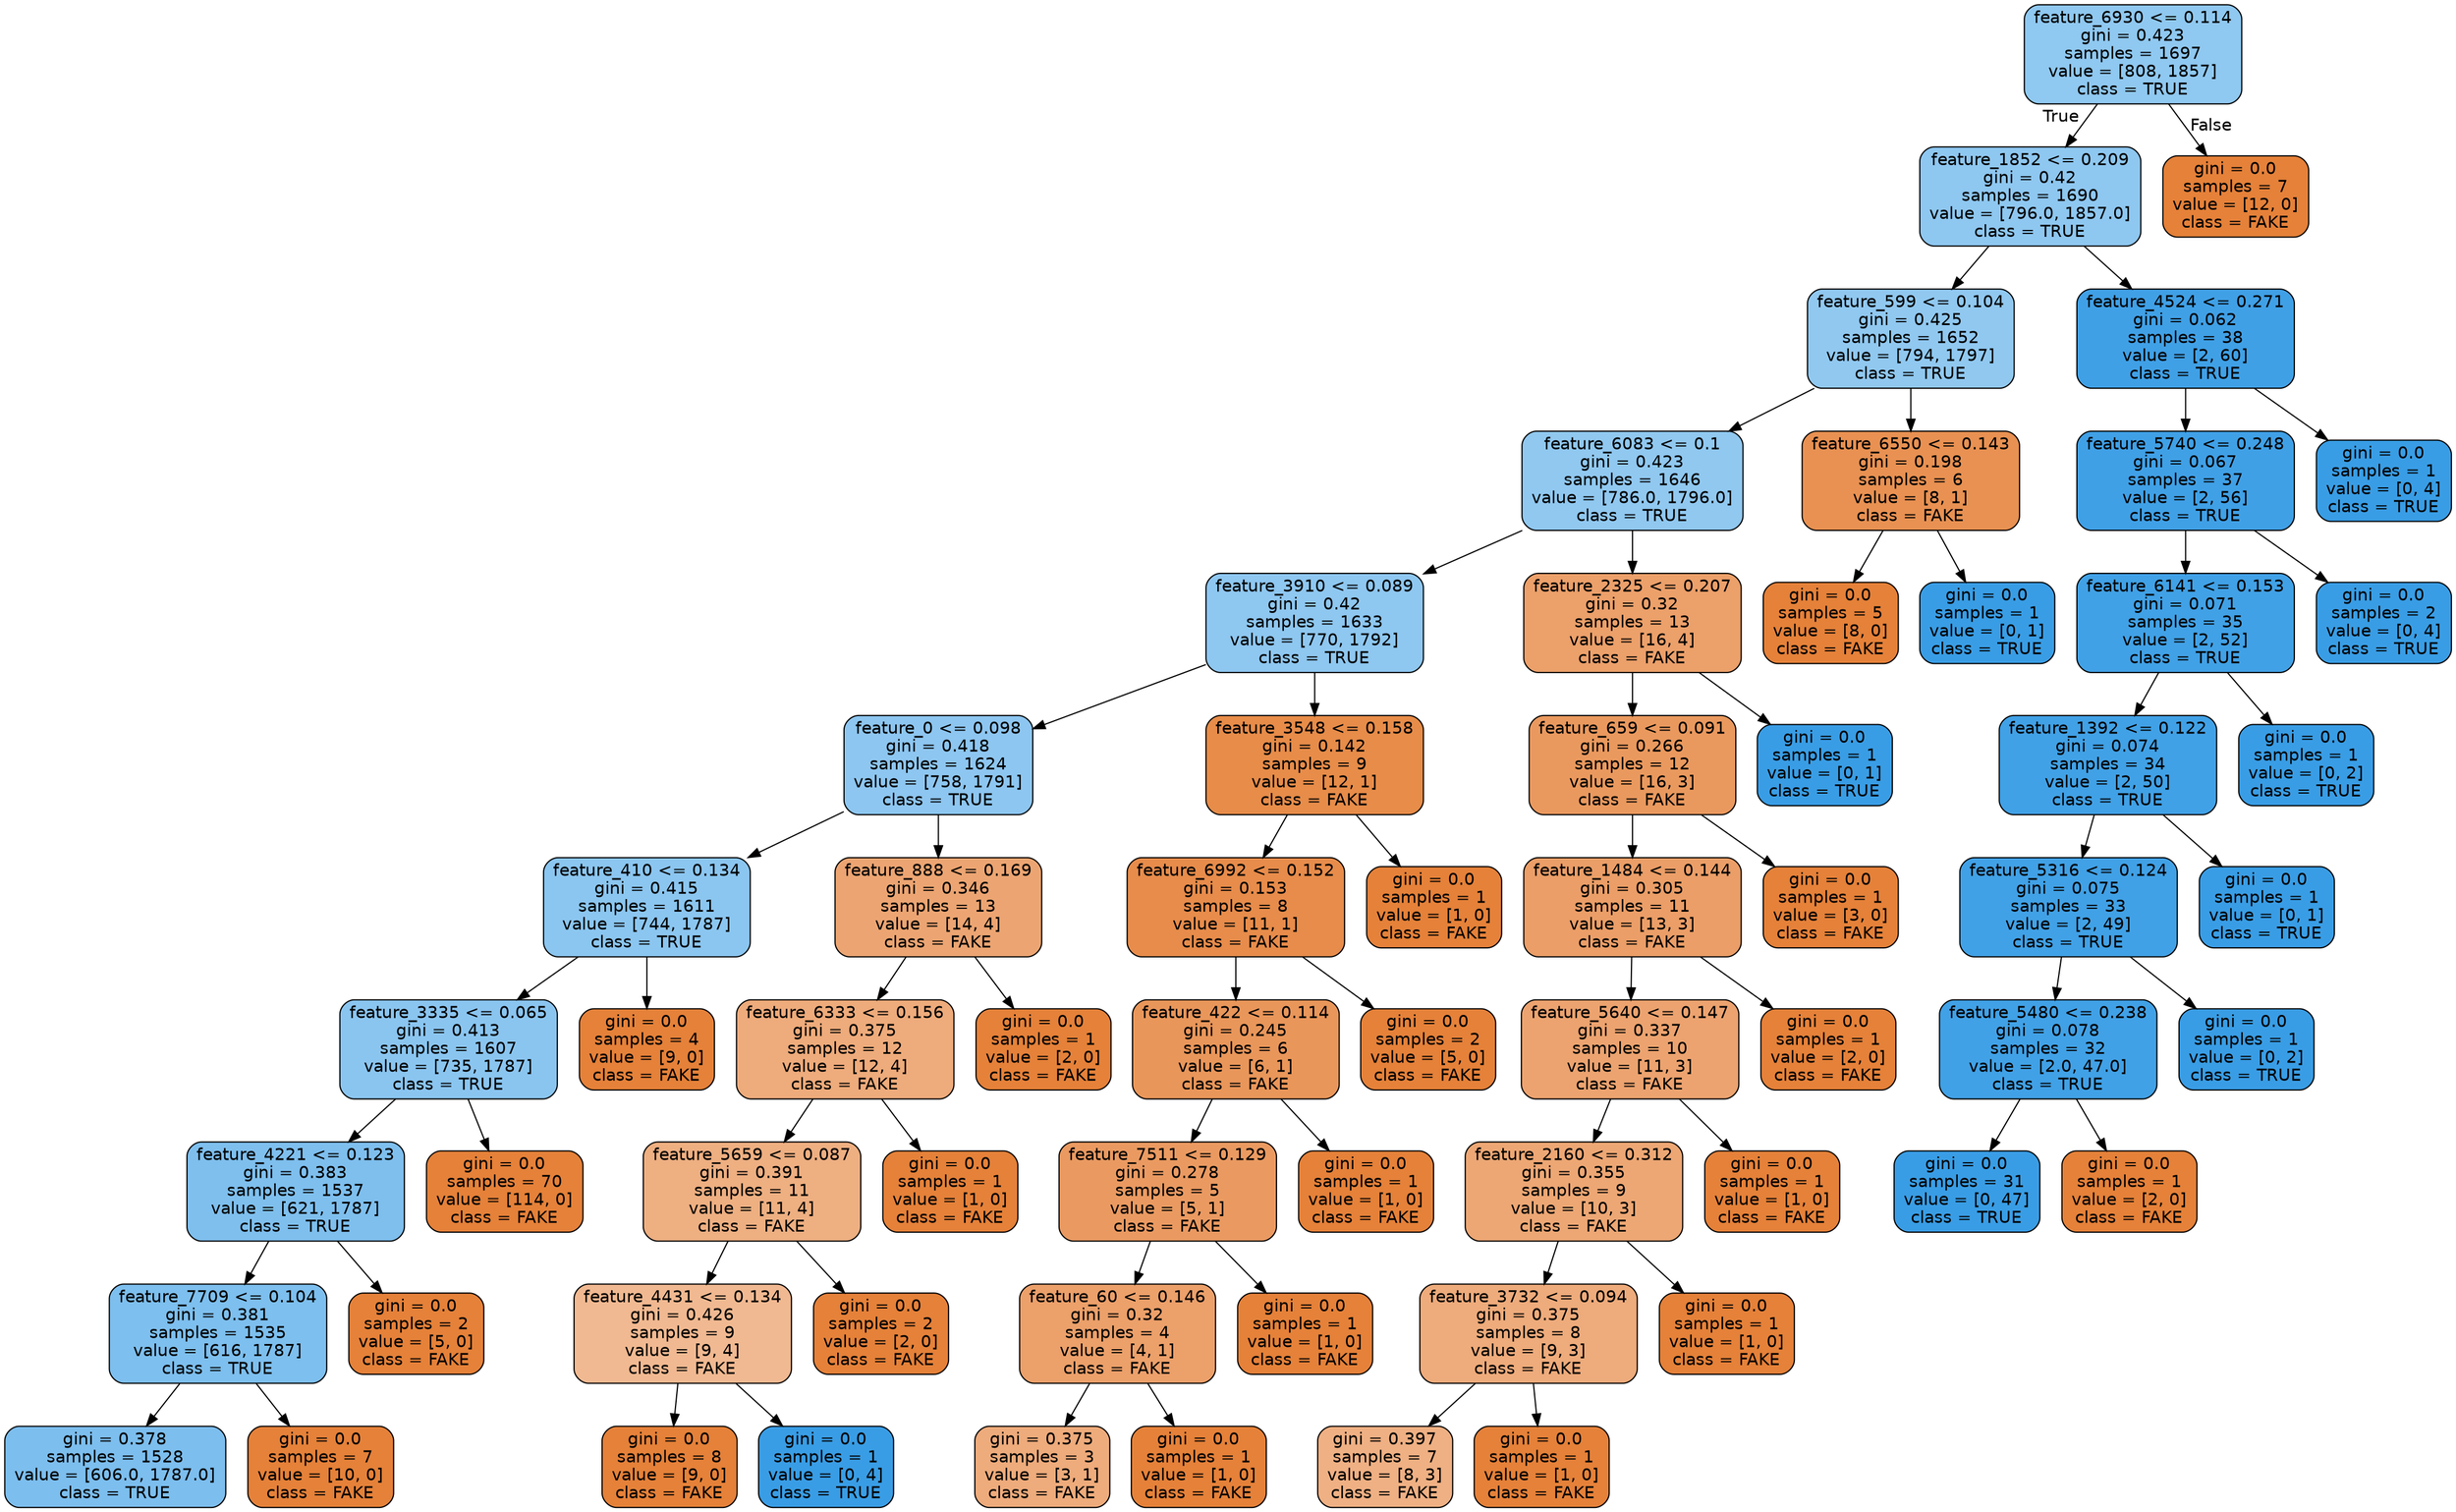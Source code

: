 digraph Tree {
node [shape=box, style="filled, rounded", color="black", fontname="helvetica"] ;
edge [fontname="helvetica"] ;
0 [label="feature_6930 <= 0.114\ngini = 0.423\nsamples = 1697\nvalue = [808, 1857]\nclass = TRUE", fillcolor="#8fc8f0"] ;
1 [label="feature_1852 <= 0.209\ngini = 0.42\nsamples = 1690\nvalue = [796.0, 1857.0]\nclass = TRUE", fillcolor="#8ec7f0"] ;
0 -> 1 [labeldistance=2.5, labelangle=45, headlabel="True"] ;
2 [label="feature_599 <= 0.104\ngini = 0.425\nsamples = 1652\nvalue = [794, 1797]\nclass = TRUE", fillcolor="#90c8f0"] ;
1 -> 2 ;
3 [label="feature_6083 <= 0.1\ngini = 0.423\nsamples = 1646\nvalue = [786.0, 1796.0]\nclass = TRUE", fillcolor="#90c8f0"] ;
2 -> 3 ;
4 [label="feature_3910 <= 0.089\ngini = 0.42\nsamples = 1633\nvalue = [770, 1792]\nclass = TRUE", fillcolor="#8ec7f0"] ;
3 -> 4 ;
5 [label="feature_0 <= 0.098\ngini = 0.418\nsamples = 1624\nvalue = [758, 1791]\nclass = TRUE", fillcolor="#8dc6f0"] ;
4 -> 5 ;
6 [label="feature_410 <= 0.134\ngini = 0.415\nsamples = 1611\nvalue = [744, 1787]\nclass = TRUE", fillcolor="#8bc6f0"] ;
5 -> 6 ;
7 [label="feature_3335 <= 0.065\ngini = 0.413\nsamples = 1607\nvalue = [735, 1787]\nclass = TRUE", fillcolor="#8ac5f0"] ;
6 -> 7 ;
8 [label="feature_4221 <= 0.123\ngini = 0.383\nsamples = 1537\nvalue = [621, 1787]\nclass = TRUE", fillcolor="#7ebfee"] ;
7 -> 8 ;
9 [label="feature_7709 <= 0.104\ngini = 0.381\nsamples = 1535\nvalue = [616, 1787]\nclass = TRUE", fillcolor="#7dbfee"] ;
8 -> 9 ;
10 [label="gini = 0.378\nsamples = 1528\nvalue = [606.0, 1787.0]\nclass = TRUE", fillcolor="#7cbeee"] ;
9 -> 10 ;
11 [label="gini = 0.0\nsamples = 7\nvalue = [10, 0]\nclass = FAKE", fillcolor="#e58139"] ;
9 -> 11 ;
12 [label="gini = 0.0\nsamples = 2\nvalue = [5, 0]\nclass = FAKE", fillcolor="#e58139"] ;
8 -> 12 ;
13 [label="gini = 0.0\nsamples = 70\nvalue = [114, 0]\nclass = FAKE", fillcolor="#e58139"] ;
7 -> 13 ;
14 [label="gini = 0.0\nsamples = 4\nvalue = [9, 0]\nclass = FAKE", fillcolor="#e58139"] ;
6 -> 14 ;
15 [label="feature_888 <= 0.169\ngini = 0.346\nsamples = 13\nvalue = [14, 4]\nclass = FAKE", fillcolor="#eca572"] ;
5 -> 15 ;
16 [label="feature_6333 <= 0.156\ngini = 0.375\nsamples = 12\nvalue = [12, 4]\nclass = FAKE", fillcolor="#eeab7b"] ;
15 -> 16 ;
17 [label="feature_5659 <= 0.087\ngini = 0.391\nsamples = 11\nvalue = [11, 4]\nclass = FAKE", fillcolor="#eeaf81"] ;
16 -> 17 ;
18 [label="feature_4431 <= 0.134\ngini = 0.426\nsamples = 9\nvalue = [9, 4]\nclass = FAKE", fillcolor="#f1b991"] ;
17 -> 18 ;
19 [label="gini = 0.0\nsamples = 8\nvalue = [9, 0]\nclass = FAKE", fillcolor="#e58139"] ;
18 -> 19 ;
20 [label="gini = 0.0\nsamples = 1\nvalue = [0, 4]\nclass = TRUE", fillcolor="#399de5"] ;
18 -> 20 ;
21 [label="gini = 0.0\nsamples = 2\nvalue = [2, 0]\nclass = FAKE", fillcolor="#e58139"] ;
17 -> 21 ;
22 [label="gini = 0.0\nsamples = 1\nvalue = [1, 0]\nclass = FAKE", fillcolor="#e58139"] ;
16 -> 22 ;
23 [label="gini = 0.0\nsamples = 1\nvalue = [2, 0]\nclass = FAKE", fillcolor="#e58139"] ;
15 -> 23 ;
24 [label="feature_3548 <= 0.158\ngini = 0.142\nsamples = 9\nvalue = [12, 1]\nclass = FAKE", fillcolor="#e78c49"] ;
4 -> 24 ;
25 [label="feature_6992 <= 0.152\ngini = 0.153\nsamples = 8\nvalue = [11, 1]\nclass = FAKE", fillcolor="#e78c4b"] ;
24 -> 25 ;
26 [label="feature_422 <= 0.114\ngini = 0.245\nsamples = 6\nvalue = [6, 1]\nclass = FAKE", fillcolor="#e9965a"] ;
25 -> 26 ;
27 [label="feature_7511 <= 0.129\ngini = 0.278\nsamples = 5\nvalue = [5, 1]\nclass = FAKE", fillcolor="#ea9a61"] ;
26 -> 27 ;
28 [label="feature_60 <= 0.146\ngini = 0.32\nsamples = 4\nvalue = [4, 1]\nclass = FAKE", fillcolor="#eca06a"] ;
27 -> 28 ;
29 [label="gini = 0.375\nsamples = 3\nvalue = [3, 1]\nclass = FAKE", fillcolor="#eeab7b"] ;
28 -> 29 ;
30 [label="gini = 0.0\nsamples = 1\nvalue = [1, 0]\nclass = FAKE", fillcolor="#e58139"] ;
28 -> 30 ;
31 [label="gini = 0.0\nsamples = 1\nvalue = [1, 0]\nclass = FAKE", fillcolor="#e58139"] ;
27 -> 31 ;
32 [label="gini = 0.0\nsamples = 1\nvalue = [1, 0]\nclass = FAKE", fillcolor="#e58139"] ;
26 -> 32 ;
33 [label="gini = 0.0\nsamples = 2\nvalue = [5, 0]\nclass = FAKE", fillcolor="#e58139"] ;
25 -> 33 ;
34 [label="gini = 0.0\nsamples = 1\nvalue = [1, 0]\nclass = FAKE", fillcolor="#e58139"] ;
24 -> 34 ;
35 [label="feature_2325 <= 0.207\ngini = 0.32\nsamples = 13\nvalue = [16, 4]\nclass = FAKE", fillcolor="#eca06a"] ;
3 -> 35 ;
36 [label="feature_659 <= 0.091\ngini = 0.266\nsamples = 12\nvalue = [16, 3]\nclass = FAKE", fillcolor="#ea995e"] ;
35 -> 36 ;
37 [label="feature_1484 <= 0.144\ngini = 0.305\nsamples = 11\nvalue = [13, 3]\nclass = FAKE", fillcolor="#eb9e67"] ;
36 -> 37 ;
38 [label="feature_5640 <= 0.147\ngini = 0.337\nsamples = 10\nvalue = [11, 3]\nclass = FAKE", fillcolor="#eca36f"] ;
37 -> 38 ;
39 [label="feature_2160 <= 0.312\ngini = 0.355\nsamples = 9\nvalue = [10, 3]\nclass = FAKE", fillcolor="#eda774"] ;
38 -> 39 ;
40 [label="feature_3732 <= 0.094\ngini = 0.375\nsamples = 8\nvalue = [9, 3]\nclass = FAKE", fillcolor="#eeab7b"] ;
39 -> 40 ;
41 [label="gini = 0.397\nsamples = 7\nvalue = [8, 3]\nclass = FAKE", fillcolor="#efb083"] ;
40 -> 41 ;
42 [label="gini = 0.0\nsamples = 1\nvalue = [1, 0]\nclass = FAKE", fillcolor="#e58139"] ;
40 -> 42 ;
43 [label="gini = 0.0\nsamples = 1\nvalue = [1, 0]\nclass = FAKE", fillcolor="#e58139"] ;
39 -> 43 ;
44 [label="gini = 0.0\nsamples = 1\nvalue = [1, 0]\nclass = FAKE", fillcolor="#e58139"] ;
38 -> 44 ;
45 [label="gini = 0.0\nsamples = 1\nvalue = [2, 0]\nclass = FAKE", fillcolor="#e58139"] ;
37 -> 45 ;
46 [label="gini = 0.0\nsamples = 1\nvalue = [3, 0]\nclass = FAKE", fillcolor="#e58139"] ;
36 -> 46 ;
47 [label="gini = 0.0\nsamples = 1\nvalue = [0, 1]\nclass = TRUE", fillcolor="#399de5"] ;
35 -> 47 ;
48 [label="feature_6550 <= 0.143\ngini = 0.198\nsamples = 6\nvalue = [8, 1]\nclass = FAKE", fillcolor="#e89152"] ;
2 -> 48 ;
49 [label="gini = 0.0\nsamples = 5\nvalue = [8, 0]\nclass = FAKE", fillcolor="#e58139"] ;
48 -> 49 ;
50 [label="gini = 0.0\nsamples = 1\nvalue = [0, 1]\nclass = TRUE", fillcolor="#399de5"] ;
48 -> 50 ;
51 [label="feature_4524 <= 0.271\ngini = 0.062\nsamples = 38\nvalue = [2, 60]\nclass = TRUE", fillcolor="#40a0e6"] ;
1 -> 51 ;
52 [label="feature_5740 <= 0.248\ngini = 0.067\nsamples = 37\nvalue = [2, 56]\nclass = TRUE", fillcolor="#40a0e6"] ;
51 -> 52 ;
53 [label="feature_6141 <= 0.153\ngini = 0.071\nsamples = 35\nvalue = [2, 52]\nclass = TRUE", fillcolor="#41a1e6"] ;
52 -> 53 ;
54 [label="feature_1392 <= 0.122\ngini = 0.074\nsamples = 34\nvalue = [2, 50]\nclass = TRUE", fillcolor="#41a1e6"] ;
53 -> 54 ;
55 [label="feature_5316 <= 0.124\ngini = 0.075\nsamples = 33\nvalue = [2, 49]\nclass = TRUE", fillcolor="#41a1e6"] ;
54 -> 55 ;
56 [label="feature_5480 <= 0.238\ngini = 0.078\nsamples = 32\nvalue = [2.0, 47.0]\nclass = TRUE", fillcolor="#41a1e6"] ;
55 -> 56 ;
57 [label="gini = 0.0\nsamples = 31\nvalue = [0, 47]\nclass = TRUE", fillcolor="#399de5"] ;
56 -> 57 ;
58 [label="gini = 0.0\nsamples = 1\nvalue = [2, 0]\nclass = FAKE", fillcolor="#e58139"] ;
56 -> 58 ;
59 [label="gini = 0.0\nsamples = 1\nvalue = [0, 2]\nclass = TRUE", fillcolor="#399de5"] ;
55 -> 59 ;
60 [label="gini = 0.0\nsamples = 1\nvalue = [0, 1]\nclass = TRUE", fillcolor="#399de5"] ;
54 -> 60 ;
61 [label="gini = 0.0\nsamples = 1\nvalue = [0, 2]\nclass = TRUE", fillcolor="#399de5"] ;
53 -> 61 ;
62 [label="gini = 0.0\nsamples = 2\nvalue = [0, 4]\nclass = TRUE", fillcolor="#399de5"] ;
52 -> 62 ;
63 [label="gini = 0.0\nsamples = 1\nvalue = [0, 4]\nclass = TRUE", fillcolor="#399de5"] ;
51 -> 63 ;
64 [label="gini = 0.0\nsamples = 7\nvalue = [12, 0]\nclass = FAKE", fillcolor="#e58139"] ;
0 -> 64 [labeldistance=2.5, labelangle=-45, headlabel="False"] ;
}
